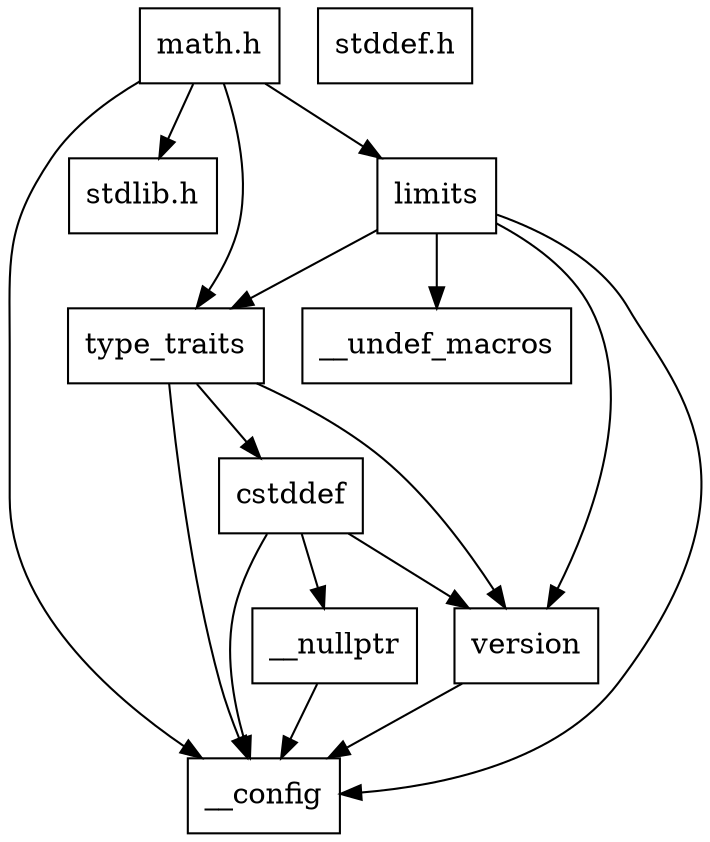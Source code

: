 digraph "dependencies" {
  header_1 [ shape="box", label="math.h"];
  header_2 [ shape="box", label="__config"];
  header_11 [ shape="box", label="stdlib.h"];
  header_14 [ shape="box", label="stddef.h"];
  header_57 [ shape="box", label="type_traits"];
  header_58 [ shape="box", label="cstddef"];
  header_59 [ shape="box", label="version"];
  header_61 [ shape="box", label="__nullptr"];
  header_62 [ shape="box", label="limits"];
  header_63 [ shape="box", label="__undef_macros"];
  header_57 -> header_2;
  header_57 -> header_58;
  header_57 -> header_59;
  header_1 -> header_2;
  header_1 -> header_11;
  header_1 -> header_57;
  header_1 -> header_62;
  header_61 -> header_2;
  header_59 -> header_2;
  header_62 -> header_2;
  header_62 -> header_57;
  header_62 -> header_63;
  header_62 -> header_59;
  header_58 -> header_2;
  header_58 -> header_59;
  header_58 -> header_61;
}